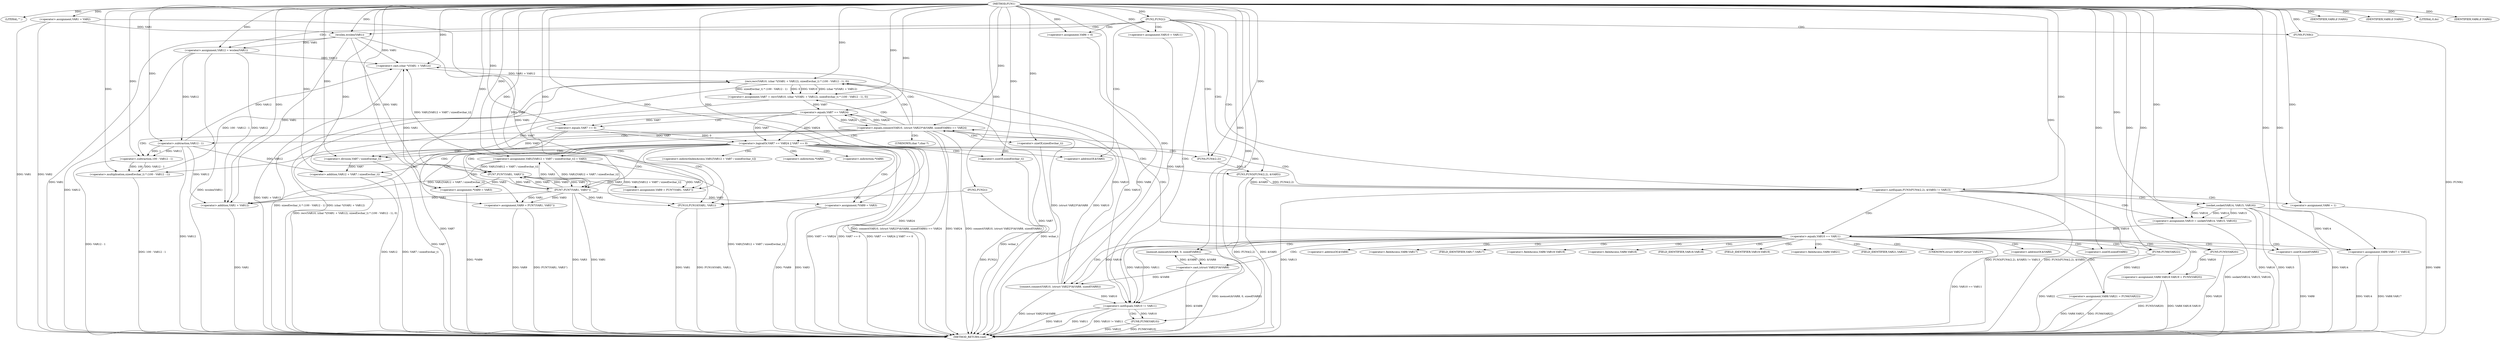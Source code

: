 digraph FUN1 {  
"1000100" [label = "(METHOD,FUN1)" ]
"1000274" [label = "(METHOD_RETURN,void)" ]
"1000103" [label = "(LITERAL,\"\",)" ]
"1000104" [label = "(<operator>.assignment,VAR1 = VAR2)" ]
"1000108" [label = "(FUN2,FUN2())" ]
"1000113" [label = "(<operator>.assignment,VAR6 = 0)" ]
"1000120" [label = "(<operator>.assignment,VAR10 = VAR11)" ]
"1000124" [label = "(<operator>.assignment,VAR12 = wcslen(VAR1))" ]
"1000126" [label = "(wcslen,wcslen(VAR1))" ]
"1000131" [label = "(<operator>.notEquals,FUN3(FUN4(2,2), &VAR5) != VAR13)" ]
"1000132" [label = "(FUN3,FUN3(FUN4(2,2), &VAR5))" ]
"1000133" [label = "(FUN4,FUN4(2,2))" ]
"1000141" [label = "(<operator>.assignment,VAR6 = 1)" ]
"1000144" [label = "(<operator>.assignment,VAR10 = socket(VAR14, VAR15, VAR16))" ]
"1000146" [label = "(socket,socket(VAR14, VAR15, VAR16))" ]
"1000151" [label = "(<operator>.equals,VAR10 == VAR11)" ]
"1000156" [label = "(memset,memset(&VAR8, 0, sizeof(VAR8)))" ]
"1000160" [label = "(<operator>.sizeOf,sizeof(VAR8))" ]
"1000162" [label = "(<operator>.assignment,VAR8.VAR17 = VAR14)" ]
"1000167" [label = "(<operator>.assignment,VAR8.VAR18.VAR19 = FUN5(VAR20))" ]
"1000173" [label = "(FUN5,FUN5(VAR20))" ]
"1000175" [label = "(<operator>.assignment,VAR8.VAR21 = FUN6(VAR22))" ]
"1000179" [label = "(FUN6,FUN6(VAR22))" ]
"1000182" [label = "(<operator>.equals,connect(VAR10, (struct VAR23*)&VAR8, sizeof(VAR8)) == VAR24)" ]
"1000183" [label = "(connect,connect(VAR10, (struct VAR23*)&VAR8, sizeof(VAR8)))" ]
"1000185" [label = "(<operator>.cast,(struct VAR23*)&VAR8)" ]
"1000189" [label = "(<operator>.sizeOf,sizeof(VAR8))" ]
"1000194" [label = "(<operator>.assignment,VAR7 = recv(VAR10, (char *)(VAR1 + VAR12), sizeof(wchar_t) * (100 - VAR12 - 1), 0))" ]
"1000196" [label = "(recv,recv(VAR10, (char *)(VAR1 + VAR12), sizeof(wchar_t) * (100 - VAR12 - 1), 0))" ]
"1000198" [label = "(<operator>.cast,(char *)(VAR1 + VAR12))" ]
"1000200" [label = "(<operator>.addition,VAR1 + VAR12)" ]
"1000203" [label = "(<operator>.multiplication,sizeof(wchar_t) * (100 - VAR12 - 1))" ]
"1000204" [label = "(<operator>.sizeOf,sizeof(wchar_t))" ]
"1000206" [label = "(<operator>.subtraction,100 - VAR12 - 1)" ]
"1000208" [label = "(<operator>.subtraction,VAR12 - 1)" ]
"1000213" [label = "(<operator>.logicalOr,VAR7 == VAR24 || VAR7 == 0)" ]
"1000214" [label = "(<operator>.equals,VAR7 == VAR24)" ]
"1000217" [label = "(<operator>.equals,VAR7 == 0)" ]
"1000222" [label = "(<operator>.assignment,VAR1[VAR12 + VAR7 / sizeof(wchar_t)] = VAR3)" ]
"1000225" [label = "(<operator>.addition,VAR12 + VAR7 / sizeof(wchar_t))" ]
"1000227" [label = "(<operator>.division,VAR7 / sizeof(wchar_t))" ]
"1000229" [label = "(<operator>.sizeOf,sizeof(wchar_t))" ]
"1000232" [label = "(<operator>.assignment,VAR9 = FUN7(VAR1, VAR3''))" ]
"1000234" [label = "(FUN7,FUN7(VAR1, VAR3''))" ]
"1000238" [label = "(IDENTIFIER,VAR9,if (VAR9))" ]
"1000240" [label = "(<operator>.assignment,*VAR9 = VAR3)" ]
"1000244" [label = "(<operator>.assignment,VAR9 = FUN7(VAR1, VAR3''))" ]
"1000246" [label = "(FUN7,FUN7(VAR1, VAR3''))" ]
"1000250" [label = "(IDENTIFIER,VAR9,if (VAR9))" ]
"1000252" [label = "(<operator>.assignment,*VAR9 = VAR3)" ]
"1000256" [label = "(LITERAL,0,do)" ]
"1000258" [label = "(<operator>.notEquals,VAR10 != VAR11)" ]
"1000262" [label = "(FUN8,FUN8(VAR10))" ]
"1000265" [label = "(IDENTIFIER,VAR6,if (VAR6))" ]
"1000267" [label = "(FUN9,FUN9())" ]
"1000269" [label = "(FUN2,FUN2())" ]
"1000271" [label = "(FUN10,FUN10(VAR1, VAR1))" ]
"1000136" [label = "(<operator>.addressOf,&VAR5)" ]
"1000157" [label = "(<operator>.addressOf,&VAR8)" ]
"1000163" [label = "(<operator>.fieldAccess,VAR8.VAR17)" ]
"1000165" [label = "(FIELD_IDENTIFIER,VAR17,VAR17)" ]
"1000168" [label = "(<operator>.fieldAccess,VAR8.VAR18.VAR19)" ]
"1000169" [label = "(<operator>.fieldAccess,VAR8.VAR18)" ]
"1000171" [label = "(FIELD_IDENTIFIER,VAR18,VAR18)" ]
"1000172" [label = "(FIELD_IDENTIFIER,VAR19,VAR19)" ]
"1000176" [label = "(<operator>.fieldAccess,VAR8.VAR21)" ]
"1000178" [label = "(FIELD_IDENTIFIER,VAR21,VAR21)" ]
"1000186" [label = "(UNKNOWN,struct VAR23*,struct VAR23*)" ]
"1000187" [label = "(<operator>.addressOf,&VAR8)" ]
"1000199" [label = "(UNKNOWN,char *,char *)" ]
"1000223" [label = "(<operator>.indirectIndexAccess,VAR1[VAR12 + VAR7 / sizeof(wchar_t)])" ]
"1000241" [label = "(<operator>.indirection,*VAR9)" ]
"1000253" [label = "(<operator>.indirection,*VAR9)" ]
  "1000183" -> "1000274"  [ label = "DDG: (struct VAR23*)&VAR8"] 
  "1000151" -> "1000274"  [ label = "DDG: VAR10 == VAR11"] 
  "1000126" -> "1000274"  [ label = "DDG: VAR1"] 
  "1000132" -> "1000274"  [ label = "DDG: FUN4(2,2)"] 
  "1000262" -> "1000274"  [ label = "DDG: FUN8(VAR10)"] 
  "1000271" -> "1000274"  [ label = "DDG: VAR1"] 
  "1000182" -> "1000274"  [ label = "DDG: connect(VAR10, (struct VAR23*)&VAR8, sizeof(VAR8)) == VAR24"] 
  "1000258" -> "1000274"  [ label = "DDG: VAR10"] 
  "1000246" -> "1000274"  [ label = "DDG: VAR3"] 
  "1000167" -> "1000274"  [ label = "DDG: VAR8.VAR18.VAR19"] 
  "1000258" -> "1000274"  [ label = "DDG: VAR11"] 
  "1000124" -> "1000274"  [ label = "DDG: wcslen(VAR1)"] 
  "1000185" -> "1000274"  [ label = "DDG: &VAR8"] 
  "1000141" -> "1000274"  [ label = "DDG: VAR6"] 
  "1000124" -> "1000274"  [ label = "DDG: VAR12"] 
  "1000200" -> "1000274"  [ label = "DDG: VAR1"] 
  "1000225" -> "1000274"  [ label = "DDG: VAR7 / sizeof(wchar_t)"] 
  "1000222" -> "1000274"  [ label = "DDG: VAR1[VAR12 + VAR7 / sizeof(wchar_t)]"] 
  "1000208" -> "1000274"  [ label = "DDG: VAR12"] 
  "1000252" -> "1000274"  [ label = "DDG: *VAR9"] 
  "1000189" -> "1000274"  [ label = "DDG: VAR8"] 
  "1000198" -> "1000274"  [ label = "DDG: VAR1 + VAR12"] 
  "1000214" -> "1000274"  [ label = "DDG: VAR24"] 
  "1000175" -> "1000274"  [ label = "DDG: FUN6(VAR22)"] 
  "1000252" -> "1000274"  [ label = "DDG: VAR3"] 
  "1000104" -> "1000274"  [ label = "DDG: VAR1"] 
  "1000225" -> "1000274"  [ label = "DDG: VAR12"] 
  "1000213" -> "1000274"  [ label = "DDG: VAR7 == 0"] 
  "1000113" -> "1000274"  [ label = "DDG: VAR6"] 
  "1000227" -> "1000274"  [ label = "DDG: VAR7"] 
  "1000213" -> "1000274"  [ label = "DDG: VAR7 == VAR24"] 
  "1000203" -> "1000274"  [ label = "DDG: 100 - VAR12 - 1"] 
  "1000131" -> "1000274"  [ label = "DDG: FUN3(FUN4(2,2), &VAR5)"] 
  "1000269" -> "1000274"  [ label = "DDG: FUN2()"] 
  "1000162" -> "1000274"  [ label = "DDG: VAR14"] 
  "1000267" -> "1000274"  [ label = "DDG: FUN9()"] 
  "1000182" -> "1000274"  [ label = "DDG: VAR24"] 
  "1000262" -> "1000274"  [ label = "DDG: VAR10"] 
  "1000179" -> "1000274"  [ label = "DDG: VAR22"] 
  "1000217" -> "1000274"  [ label = "DDG: VAR7"] 
  "1000196" -> "1000274"  [ label = "DDG: sizeof(wchar_t) * (100 - VAR12 - 1)"] 
  "1000206" -> "1000274"  [ label = "DDG: VAR12 - 1"] 
  "1000146" -> "1000274"  [ label = "DDG: VAR16"] 
  "1000258" -> "1000274"  [ label = "DDG: VAR10 != VAR11"] 
  "1000146" -> "1000274"  [ label = "DDG: VAR15"] 
  "1000175" -> "1000274"  [ label = "DDG: VAR8.VAR21"] 
  "1000213" -> "1000274"  [ label = "DDG: VAR7 == VAR24 || VAR7 == 0"] 
  "1000167" -> "1000274"  [ label = "DDG: FUN5(VAR20)"] 
  "1000229" -> "1000274"  [ label = "DDG: wchar_t"] 
  "1000132" -> "1000274"  [ label = "DDG: &VAR5"] 
  "1000214" -> "1000274"  [ label = "DDG: VAR7"] 
  "1000156" -> "1000274"  [ label = "DDG: memset(&VAR8, 0, sizeof(VAR8))"] 
  "1000131" -> "1000274"  [ label = "DDG: VAR13"] 
  "1000204" -> "1000274"  [ label = "DDG: wchar_t"] 
  "1000244" -> "1000274"  [ label = "DDG: VAR9"] 
  "1000162" -> "1000274"  [ label = "DDG: VAR8.VAR17"] 
  "1000194" -> "1000274"  [ label = "DDG: recv(VAR10, (char *)(VAR1 + VAR12), sizeof(wchar_t) * (100 - VAR12 - 1), 0)"] 
  "1000244" -> "1000274"  [ label = "DDG: FUN7(VAR1, VAR3'')"] 
  "1000144" -> "1000274"  [ label = "DDG: socket(VAR14, VAR15, VAR16)"] 
  "1000240" -> "1000274"  [ label = "DDG: *VAR9"] 
  "1000146" -> "1000274"  [ label = "DDG: VAR14"] 
  "1000271" -> "1000274"  [ label = "DDG: FUN10(VAR1, VAR1)"] 
  "1000182" -> "1000274"  [ label = "DDG: connect(VAR10, (struct VAR23*)&VAR8, sizeof(VAR8))"] 
  "1000173" -> "1000274"  [ label = "DDG: VAR20"] 
  "1000104" -> "1000274"  [ label = "DDG: VAR2"] 
  "1000246" -> "1000274"  [ label = "DDG: VAR1"] 
  "1000131" -> "1000274"  [ label = "DDG: FUN3(FUN4(2,2), &VAR5) != VAR13"] 
  "1000196" -> "1000274"  [ label = "DDG: (char *)(VAR1 + VAR12)"] 
  "1000100" -> "1000103"  [ label = "DDG: "] 
  "1000100" -> "1000104"  [ label = "DDG: "] 
  "1000100" -> "1000108"  [ label = "DDG: "] 
  "1000100" -> "1000113"  [ label = "DDG: "] 
  "1000100" -> "1000120"  [ label = "DDG: "] 
  "1000126" -> "1000124"  [ label = "DDG: VAR1"] 
  "1000100" -> "1000124"  [ label = "DDG: "] 
  "1000104" -> "1000126"  [ label = "DDG: VAR1"] 
  "1000100" -> "1000126"  [ label = "DDG: "] 
  "1000132" -> "1000131"  [ label = "DDG: FUN4(2,2)"] 
  "1000132" -> "1000131"  [ label = "DDG: &VAR5"] 
  "1000133" -> "1000132"  [ label = "DDG: 2"] 
  "1000100" -> "1000133"  [ label = "DDG: "] 
  "1000100" -> "1000131"  [ label = "DDG: "] 
  "1000100" -> "1000141"  [ label = "DDG: "] 
  "1000146" -> "1000144"  [ label = "DDG: VAR14"] 
  "1000146" -> "1000144"  [ label = "DDG: VAR15"] 
  "1000146" -> "1000144"  [ label = "DDG: VAR16"] 
  "1000100" -> "1000144"  [ label = "DDG: "] 
  "1000100" -> "1000146"  [ label = "DDG: "] 
  "1000144" -> "1000151"  [ label = "DDG: VAR10"] 
  "1000100" -> "1000151"  [ label = "DDG: "] 
  "1000185" -> "1000156"  [ label = "DDG: &VAR8"] 
  "1000100" -> "1000156"  [ label = "DDG: "] 
  "1000100" -> "1000160"  [ label = "DDG: "] 
  "1000146" -> "1000162"  [ label = "DDG: VAR14"] 
  "1000100" -> "1000162"  [ label = "DDG: "] 
  "1000173" -> "1000167"  [ label = "DDG: VAR20"] 
  "1000100" -> "1000173"  [ label = "DDG: "] 
  "1000179" -> "1000175"  [ label = "DDG: VAR22"] 
  "1000100" -> "1000179"  [ label = "DDG: "] 
  "1000183" -> "1000182"  [ label = "DDG: VAR10"] 
  "1000183" -> "1000182"  [ label = "DDG: (struct VAR23*)&VAR8"] 
  "1000151" -> "1000183"  [ label = "DDG: VAR10"] 
  "1000100" -> "1000183"  [ label = "DDG: "] 
  "1000185" -> "1000183"  [ label = "DDG: &VAR8"] 
  "1000156" -> "1000185"  [ label = "DDG: &VAR8"] 
  "1000100" -> "1000189"  [ label = "DDG: "] 
  "1000214" -> "1000182"  [ label = "DDG: VAR24"] 
  "1000100" -> "1000182"  [ label = "DDG: "] 
  "1000196" -> "1000194"  [ label = "DDG: VAR10"] 
  "1000196" -> "1000194"  [ label = "DDG: (char *)(VAR1 + VAR12)"] 
  "1000196" -> "1000194"  [ label = "DDG: sizeof(wchar_t) * (100 - VAR12 - 1)"] 
  "1000196" -> "1000194"  [ label = "DDG: 0"] 
  "1000100" -> "1000194"  [ label = "DDG: "] 
  "1000183" -> "1000196"  [ label = "DDG: VAR10"] 
  "1000100" -> "1000196"  [ label = "DDG: "] 
  "1000198" -> "1000196"  [ label = "DDG: VAR1 + VAR12"] 
  "1000222" -> "1000198"  [ label = "DDG: VAR1[VAR12 + VAR7 / sizeof(wchar_t)]"] 
  "1000126" -> "1000198"  [ label = "DDG: VAR1"] 
  "1000246" -> "1000198"  [ label = "DDG: VAR1"] 
  "1000100" -> "1000198"  [ label = "DDG: "] 
  "1000124" -> "1000198"  [ label = "DDG: VAR12"] 
  "1000208" -> "1000198"  [ label = "DDG: VAR12"] 
  "1000222" -> "1000200"  [ label = "DDG: VAR1[VAR12 + VAR7 / sizeof(wchar_t)]"] 
  "1000126" -> "1000200"  [ label = "DDG: VAR1"] 
  "1000246" -> "1000200"  [ label = "DDG: VAR1"] 
  "1000100" -> "1000200"  [ label = "DDG: "] 
  "1000124" -> "1000200"  [ label = "DDG: VAR12"] 
  "1000208" -> "1000200"  [ label = "DDG: VAR12"] 
  "1000203" -> "1000196"  [ label = "DDG: 100 - VAR12 - 1"] 
  "1000100" -> "1000203"  [ label = "DDG: "] 
  "1000100" -> "1000204"  [ label = "DDG: "] 
  "1000206" -> "1000203"  [ label = "DDG: 100"] 
  "1000206" -> "1000203"  [ label = "DDG: VAR12 - 1"] 
  "1000100" -> "1000206"  [ label = "DDG: "] 
  "1000208" -> "1000206"  [ label = "DDG: VAR12"] 
  "1000208" -> "1000206"  [ label = "DDG: 1"] 
  "1000100" -> "1000208"  [ label = "DDG: "] 
  "1000124" -> "1000208"  [ label = "DDG: VAR12"] 
  "1000214" -> "1000213"  [ label = "DDG: VAR7"] 
  "1000214" -> "1000213"  [ label = "DDG: VAR24"] 
  "1000194" -> "1000214"  [ label = "DDG: VAR7"] 
  "1000100" -> "1000214"  [ label = "DDG: "] 
  "1000182" -> "1000214"  [ label = "DDG: VAR24"] 
  "1000217" -> "1000213"  [ label = "DDG: VAR7"] 
  "1000217" -> "1000213"  [ label = "DDG: 0"] 
  "1000214" -> "1000217"  [ label = "DDG: VAR7"] 
  "1000100" -> "1000217"  [ label = "DDG: "] 
  "1000246" -> "1000222"  [ label = "DDG: VAR3"] 
  "1000100" -> "1000222"  [ label = "DDG: "] 
  "1000208" -> "1000225"  [ label = "DDG: VAR12"] 
  "1000100" -> "1000225"  [ label = "DDG: "] 
  "1000227" -> "1000225"  [ label = "DDG: VAR7"] 
  "1000217" -> "1000227"  [ label = "DDG: VAR7"] 
  "1000214" -> "1000227"  [ label = "DDG: VAR7"] 
  "1000100" -> "1000227"  [ label = "DDG: "] 
  "1000100" -> "1000229"  [ label = "DDG: "] 
  "1000234" -> "1000232"  [ label = "DDG: VAR1"] 
  "1000234" -> "1000232"  [ label = "DDG: VAR3"] 
  "1000100" -> "1000232"  [ label = "DDG: "] 
  "1000222" -> "1000234"  [ label = "DDG: VAR1[VAR12 + VAR7 / sizeof(wchar_t)]"] 
  "1000100" -> "1000234"  [ label = "DDG: "] 
  "1000126" -> "1000234"  [ label = "DDG: VAR1"] 
  "1000246" -> "1000234"  [ label = "DDG: VAR1"] 
  "1000246" -> "1000234"  [ label = "DDG: VAR3"] 
  "1000100" -> "1000238"  [ label = "DDG: "] 
  "1000234" -> "1000240"  [ label = "DDG: VAR3"] 
  "1000100" -> "1000240"  [ label = "DDG: "] 
  "1000246" -> "1000244"  [ label = "DDG: VAR1"] 
  "1000246" -> "1000244"  [ label = "DDG: VAR3"] 
  "1000100" -> "1000244"  [ label = "DDG: "] 
  "1000222" -> "1000246"  [ label = "DDG: VAR1[VAR12 + VAR7 / sizeof(wchar_t)]"] 
  "1000234" -> "1000246"  [ label = "DDG: VAR1"] 
  "1000100" -> "1000246"  [ label = "DDG: "] 
  "1000234" -> "1000246"  [ label = "DDG: VAR3"] 
  "1000100" -> "1000250"  [ label = "DDG: "] 
  "1000246" -> "1000252"  [ label = "DDG: VAR3"] 
  "1000100" -> "1000252"  [ label = "DDG: "] 
  "1000100" -> "1000256"  [ label = "DDG: "] 
  "1000120" -> "1000258"  [ label = "DDG: VAR10"] 
  "1000196" -> "1000258"  [ label = "DDG: VAR10"] 
  "1000183" -> "1000258"  [ label = "DDG: VAR10"] 
  "1000151" -> "1000258"  [ label = "DDG: VAR10"] 
  "1000100" -> "1000258"  [ label = "DDG: "] 
  "1000151" -> "1000258"  [ label = "DDG: VAR11"] 
  "1000258" -> "1000262"  [ label = "DDG: VAR10"] 
  "1000100" -> "1000262"  [ label = "DDG: "] 
  "1000100" -> "1000265"  [ label = "DDG: "] 
  "1000100" -> "1000267"  [ label = "DDG: "] 
  "1000100" -> "1000269"  [ label = "DDG: "] 
  "1000222" -> "1000271"  [ label = "DDG: VAR1[VAR12 + VAR7 / sizeof(wchar_t)]"] 
  "1000104" -> "1000271"  [ label = "DDG: VAR1"] 
  "1000126" -> "1000271"  [ label = "DDG: VAR1"] 
  "1000246" -> "1000271"  [ label = "DDG: VAR1"] 
  "1000100" -> "1000271"  [ label = "DDG: "] 
  "1000108" -> "1000258"  [ label = "CDG: "] 
  "1000108" -> "1000133"  [ label = "CDG: "] 
  "1000108" -> "1000120"  [ label = "CDG: "] 
  "1000108" -> "1000126"  [ label = "CDG: "] 
  "1000108" -> "1000132"  [ label = "CDG: "] 
  "1000108" -> "1000136"  [ label = "CDG: "] 
  "1000108" -> "1000131"  [ label = "CDG: "] 
  "1000108" -> "1000113"  [ label = "CDG: "] 
  "1000108" -> "1000124"  [ label = "CDG: "] 
  "1000108" -> "1000267"  [ label = "CDG: "] 
  "1000131" -> "1000141"  [ label = "CDG: "] 
  "1000131" -> "1000144"  [ label = "CDG: "] 
  "1000131" -> "1000151"  [ label = "CDG: "] 
  "1000131" -> "1000146"  [ label = "CDG: "] 
  "1000151" -> "1000156"  [ label = "CDG: "] 
  "1000151" -> "1000182"  [ label = "CDG: "] 
  "1000151" -> "1000183"  [ label = "CDG: "] 
  "1000151" -> "1000165"  [ label = "CDG: "] 
  "1000151" -> "1000157"  [ label = "CDG: "] 
  "1000151" -> "1000167"  [ label = "CDG: "] 
  "1000151" -> "1000175"  [ label = "CDG: "] 
  "1000151" -> "1000160"  [ label = "CDG: "] 
  "1000151" -> "1000179"  [ label = "CDG: "] 
  "1000151" -> "1000176"  [ label = "CDG: "] 
  "1000151" -> "1000187"  [ label = "CDG: "] 
  "1000151" -> "1000185"  [ label = "CDG: "] 
  "1000151" -> "1000186"  [ label = "CDG: "] 
  "1000151" -> "1000172"  [ label = "CDG: "] 
  "1000151" -> "1000189"  [ label = "CDG: "] 
  "1000151" -> "1000169"  [ label = "CDG: "] 
  "1000151" -> "1000163"  [ label = "CDG: "] 
  "1000151" -> "1000168"  [ label = "CDG: "] 
  "1000151" -> "1000178"  [ label = "CDG: "] 
  "1000151" -> "1000173"  [ label = "CDG: "] 
  "1000151" -> "1000171"  [ label = "CDG: "] 
  "1000151" -> "1000162"  [ label = "CDG: "] 
  "1000182" -> "1000200"  [ label = "CDG: "] 
  "1000182" -> "1000208"  [ label = "CDG: "] 
  "1000182" -> "1000199"  [ label = "CDG: "] 
  "1000182" -> "1000204"  [ label = "CDG: "] 
  "1000182" -> "1000206"  [ label = "CDG: "] 
  "1000182" -> "1000214"  [ label = "CDG: "] 
  "1000182" -> "1000194"  [ label = "CDG: "] 
  "1000182" -> "1000198"  [ label = "CDG: "] 
  "1000182" -> "1000213"  [ label = "CDG: "] 
  "1000182" -> "1000196"  [ label = "CDG: "] 
  "1000182" -> "1000203"  [ label = "CDG: "] 
  "1000213" -> "1000227"  [ label = "CDG: "] 
  "1000213" -> "1000244"  [ label = "CDG: "] 
  "1000213" -> "1000222"  [ label = "CDG: "] 
  "1000213" -> "1000232"  [ label = "CDG: "] 
  "1000213" -> "1000246"  [ label = "CDG: "] 
  "1000213" -> "1000229"  [ label = "CDG: "] 
  "1000213" -> "1000234"  [ label = "CDG: "] 
  "1000213" -> "1000225"  [ label = "CDG: "] 
  "1000213" -> "1000223"  [ label = "CDG: "] 
  "1000213" -> "1000240"  [ label = "CDG: "] 
  "1000213" -> "1000241"  [ label = "CDG: "] 
  "1000213" -> "1000253"  [ label = "CDG: "] 
  "1000213" -> "1000252"  [ label = "CDG: "] 
  "1000213" -> "1000133"  [ label = "CDG: "] 
  "1000213" -> "1000132"  [ label = "CDG: "] 
  "1000213" -> "1000136"  [ label = "CDG: "] 
  "1000213" -> "1000131"  [ label = "CDG: "] 
  "1000214" -> "1000217"  [ label = "CDG: "] 
  "1000258" -> "1000262"  [ label = "CDG: "] 
  "1000269" -> "1000271"  [ label = "CDG: "] 
}
